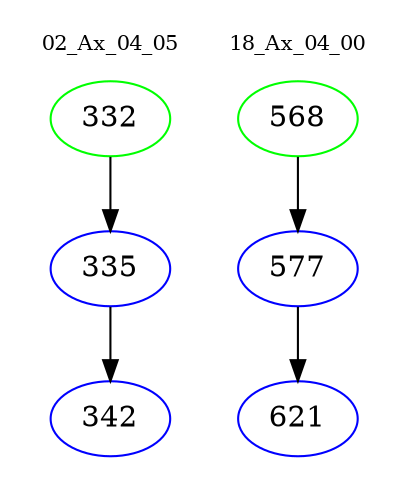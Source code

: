 digraph{
subgraph cluster_0 {
color = white
label = "02_Ax_04_05";
fontsize=10;
T0_332 [label="332", color="green"]
T0_332 -> T0_335 [color="black"]
T0_335 [label="335", color="blue"]
T0_335 -> T0_342 [color="black"]
T0_342 [label="342", color="blue"]
}
subgraph cluster_1 {
color = white
label = "18_Ax_04_00";
fontsize=10;
T1_568 [label="568", color="green"]
T1_568 -> T1_577 [color="black"]
T1_577 [label="577", color="blue"]
T1_577 -> T1_621 [color="black"]
T1_621 [label="621", color="blue"]
}
}
